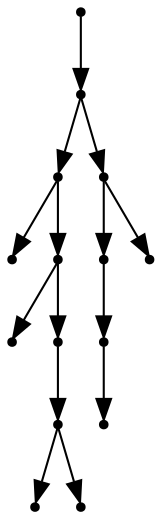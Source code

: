 digraph {
  14 [shape=point];
  13 [shape=point];
  7 [shape=point];
  0 [shape=point];
  6 [shape=point];
  1 [shape=point];
  5 [shape=point];
  4 [shape=point];
  2 [shape=point];
  3 [shape=point];
  12 [shape=point];
  10 [shape=point];
  9 [shape=point];
  8 [shape=point];
  11 [shape=point];
14 -> 13;
13 -> 7;
7 -> 0;
7 -> 6;
6 -> 1;
6 -> 5;
5 -> 4;
4 -> 2;
4 -> 3;
13 -> 12;
12 -> 10;
10 -> 9;
9 -> 8;
12 -> 11;
}
